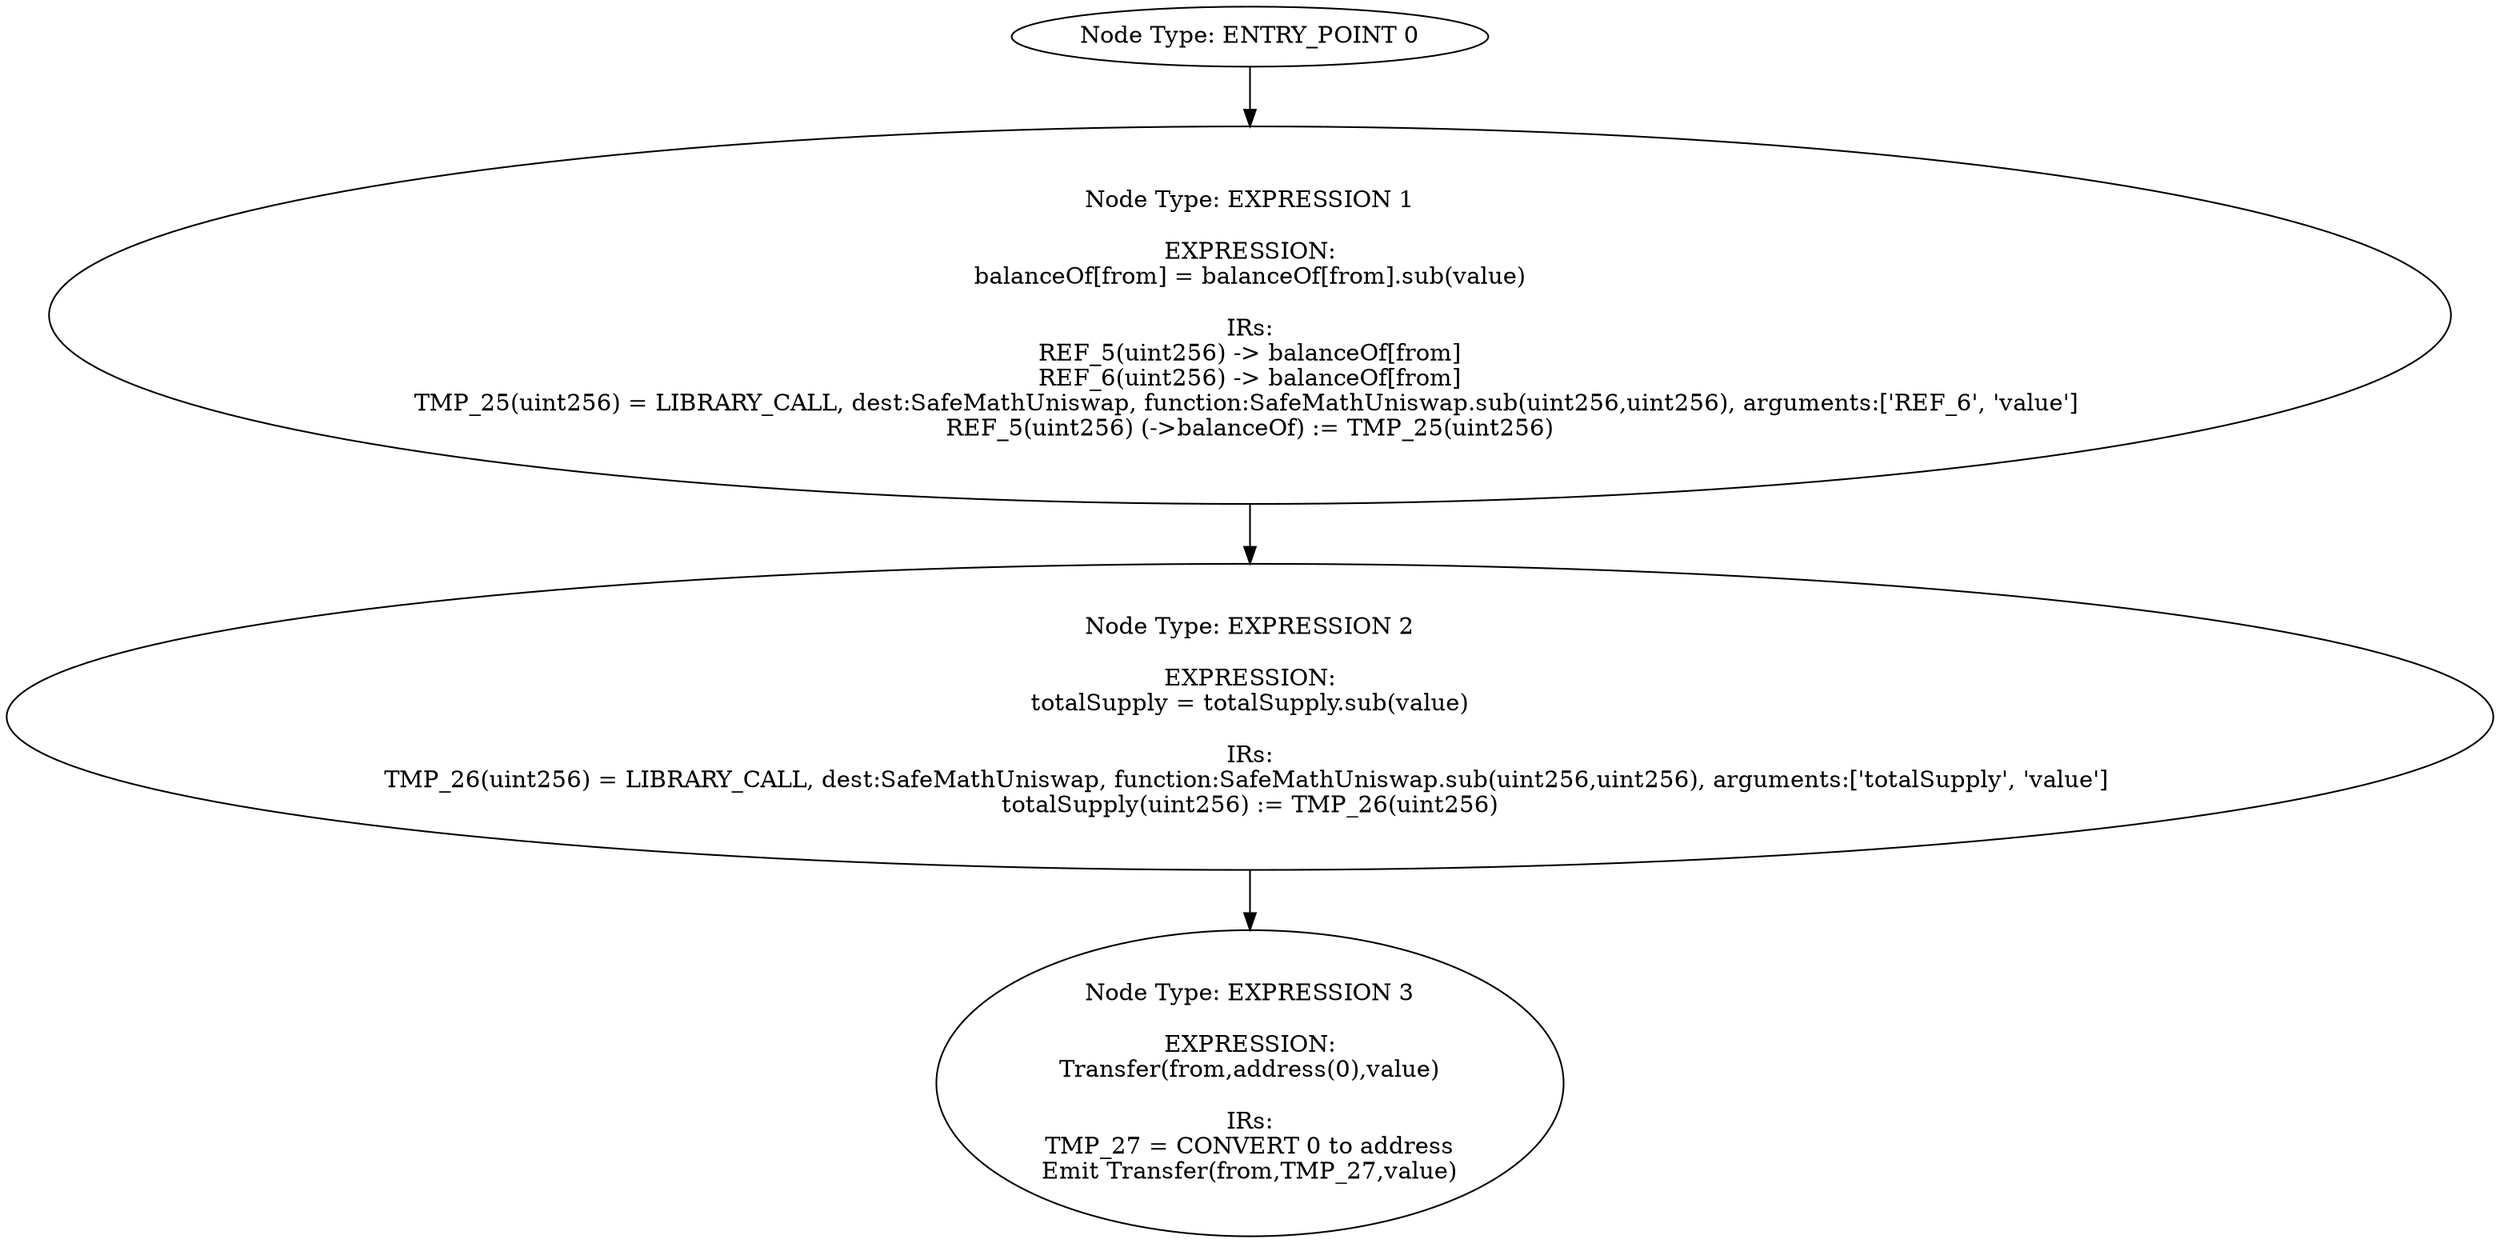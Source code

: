digraph{
0[label="Node Type: ENTRY_POINT 0
"];
0->1;
1[label="Node Type: EXPRESSION 1

EXPRESSION:
balanceOf[from] = balanceOf[from].sub(value)

IRs:
REF_5(uint256) -> balanceOf[from]
REF_6(uint256) -> balanceOf[from]
TMP_25(uint256) = LIBRARY_CALL, dest:SafeMathUniswap, function:SafeMathUniswap.sub(uint256,uint256), arguments:['REF_6', 'value'] 
REF_5(uint256) (->balanceOf) := TMP_25(uint256)"];
1->2;
2[label="Node Type: EXPRESSION 2

EXPRESSION:
totalSupply = totalSupply.sub(value)

IRs:
TMP_26(uint256) = LIBRARY_CALL, dest:SafeMathUniswap, function:SafeMathUniswap.sub(uint256,uint256), arguments:['totalSupply', 'value'] 
totalSupply(uint256) := TMP_26(uint256)"];
2->3;
3[label="Node Type: EXPRESSION 3

EXPRESSION:
Transfer(from,address(0),value)

IRs:
TMP_27 = CONVERT 0 to address
Emit Transfer(from,TMP_27,value)"];
}
